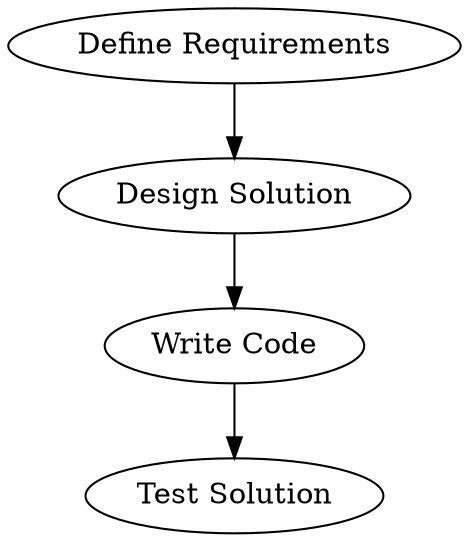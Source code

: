 digraph G {
	"Define Requirements" -> "Design Solution"
	"Design Solution"     -> "Write Code"
	"Write Code"          -> "Test Solution"
}
